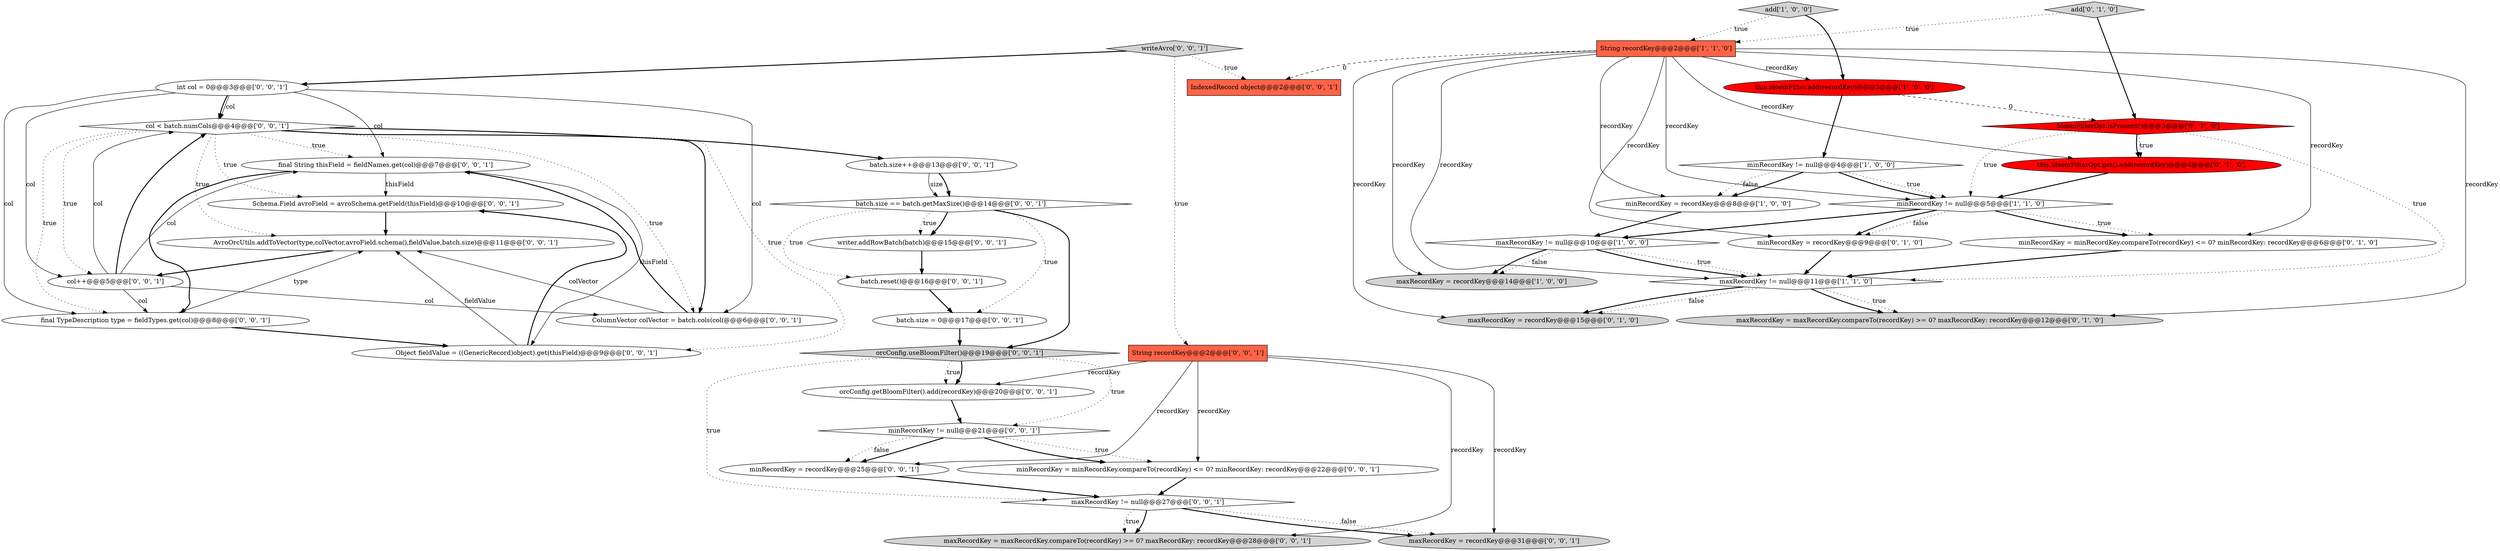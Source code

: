 digraph {
32 [style = filled, label = "minRecordKey = minRecordKey.compareTo(recordKey) <= 0? minRecordKey: recordKey@@@22@@@['0', '0', '1']", fillcolor = white, shape = ellipse image = "AAA0AAABBB3BBB"];
9 [style = filled, label = "maxRecordKey = maxRecordKey.compareTo(recordKey) >= 0? maxRecordKey: recordKey@@@12@@@['0', '1', '0']", fillcolor = lightgray, shape = ellipse image = "AAA0AAABBB2BBB"];
25 [style = filled, label = "batch.reset()@@@16@@@['0', '0', '1']", fillcolor = white, shape = ellipse image = "AAA0AAABBB3BBB"];
6 [style = filled, label = "minRecordKey != null@@@4@@@['1', '0', '0']", fillcolor = white, shape = diamond image = "AAA0AAABBB1BBB"];
27 [style = filled, label = "final String thisField = fieldNames.get(col)@@@7@@@['0', '0', '1']", fillcolor = white, shape = ellipse image = "AAA0AAABBB3BBB"];
35 [style = filled, label = "col < batch.numCols@@@4@@@['0', '0', '1']", fillcolor = white, shape = diamond image = "AAA0AAABBB3BBB"];
2 [style = filled, label = "maxRecordKey != null@@@10@@@['1', '0', '0']", fillcolor = white, shape = diamond image = "AAA0AAABBB1BBB"];
12 [style = filled, label = "minRecordKey = recordKey@@@9@@@['0', '1', '0']", fillcolor = white, shape = ellipse image = "AAA0AAABBB2BBB"];
40 [style = filled, label = "batch.size = 0@@@17@@@['0', '0', '1']", fillcolor = white, shape = ellipse image = "AAA0AAABBB3BBB"];
18 [style = filled, label = "String recordKey@@@2@@@['0', '0', '1']", fillcolor = tomato, shape = box image = "AAA0AAABBB3BBB"];
21 [style = filled, label = "orcConfig.getBloomFilter().add(recordKey)@@@20@@@['0', '0', '1']", fillcolor = white, shape = ellipse image = "AAA0AAABBB3BBB"];
28 [style = filled, label = "batch.size == batch.getMaxSize()@@@14@@@['0', '0', '1']", fillcolor = white, shape = diamond image = "AAA0AAABBB3BBB"];
7 [style = filled, label = "maxRecordKey = recordKey@@@14@@@['1', '0', '0']", fillcolor = lightgray, shape = ellipse image = "AAA0AAABBB1BBB"];
39 [style = filled, label = "Schema.Field avroField = avroSchema.getField(thisField)@@@10@@@['0', '0', '1']", fillcolor = white, shape = ellipse image = "AAA0AAABBB3BBB"];
29 [style = filled, label = "IndexedRecord object@@@2@@@['0', '0', '1']", fillcolor = tomato, shape = box image = "AAA0AAABBB3BBB"];
24 [style = filled, label = "ColumnVector colVector = batch.cols(col(@@@6@@@['0', '0', '1']", fillcolor = white, shape = ellipse image = "AAA0AAABBB3BBB"];
3 [style = filled, label = "String recordKey@@@2@@@['1', '1', '0']", fillcolor = tomato, shape = box image = "AAA0AAABBB1BBB"];
5 [style = filled, label = "minRecordKey != null@@@5@@@['1', '1', '0']", fillcolor = white, shape = diamond image = "AAA0AAABBB1BBB"];
11 [style = filled, label = "this.bloomFilterOpt.get().add(recordKey)@@@4@@@['0', '1', '0']", fillcolor = red, shape = ellipse image = "AAA1AAABBB2BBB"];
34 [style = filled, label = "int col = 0@@@3@@@['0', '0', '1']", fillcolor = white, shape = ellipse image = "AAA0AAABBB3BBB"];
15 [style = filled, label = "add['0', '1', '0']", fillcolor = lightgray, shape = diamond image = "AAA0AAABBB2BBB"];
14 [style = filled, label = "minRecordKey = minRecordKey.compareTo(recordKey) <= 0? minRecordKey: recordKey@@@6@@@['0', '1', '0']", fillcolor = white, shape = ellipse image = "AAA0AAABBB2BBB"];
4 [style = filled, label = "add['1', '0', '0']", fillcolor = lightgray, shape = diamond image = "AAA0AAABBB1BBB"];
22 [style = filled, label = "maxRecordKey = maxRecordKey.compareTo(recordKey) >= 0? maxRecordKey: recordKey@@@28@@@['0', '0', '1']", fillcolor = lightgray, shape = ellipse image = "AAA0AAABBB3BBB"];
13 [style = filled, label = "bloomFilterOpt.isPresent()@@@3@@@['0', '1', '0']", fillcolor = red, shape = diamond image = "AAA1AAABBB2BBB"];
16 [style = filled, label = "final TypeDescription type = fieldTypes.get(col)@@@8@@@['0', '0', '1']", fillcolor = white, shape = ellipse image = "AAA0AAABBB3BBB"];
26 [style = filled, label = "minRecordKey = recordKey@@@25@@@['0', '0', '1']", fillcolor = white, shape = ellipse image = "AAA0AAABBB3BBB"];
20 [style = filled, label = "maxRecordKey = recordKey@@@31@@@['0', '0', '1']", fillcolor = lightgray, shape = ellipse image = "AAA0AAABBB3BBB"];
38 [style = filled, label = "col++@@@5@@@['0', '0', '1']", fillcolor = white, shape = ellipse image = "AAA0AAABBB3BBB"];
17 [style = filled, label = "minRecordKey != null@@@21@@@['0', '0', '1']", fillcolor = white, shape = diamond image = "AAA0AAABBB3BBB"];
1 [style = filled, label = "minRecordKey = recordKey@@@8@@@['1', '0', '0']", fillcolor = white, shape = ellipse image = "AAA0AAABBB1BBB"];
37 [style = filled, label = "maxRecordKey != null@@@27@@@['0', '0', '1']", fillcolor = white, shape = diamond image = "AAA0AAABBB3BBB"];
8 [style = filled, label = "this.bloomFilter.add(recordKey)@@@3@@@['1', '0', '0']", fillcolor = red, shape = ellipse image = "AAA1AAABBB1BBB"];
30 [style = filled, label = "batch.size++@@@13@@@['0', '0', '1']", fillcolor = white, shape = ellipse image = "AAA0AAABBB3BBB"];
33 [style = filled, label = "writeAvro['0', '0', '1']", fillcolor = lightgray, shape = diamond image = "AAA0AAABBB3BBB"];
31 [style = filled, label = "writer.addRowBatch(batch)@@@15@@@['0', '0', '1']", fillcolor = white, shape = ellipse image = "AAA0AAABBB3BBB"];
19 [style = filled, label = "AvroOrcUtils.addToVector(type,colVector,avroField.schema(),fieldValue,batch.size)@@@11@@@['0', '0', '1']", fillcolor = white, shape = ellipse image = "AAA0AAABBB3BBB"];
23 [style = filled, label = "orcConfig.useBloomFilter()@@@19@@@['0', '0', '1']", fillcolor = lightgray, shape = diamond image = "AAA0AAABBB3BBB"];
10 [style = filled, label = "maxRecordKey = recordKey@@@15@@@['0', '1', '0']", fillcolor = lightgray, shape = ellipse image = "AAA0AAABBB2BBB"];
0 [style = filled, label = "maxRecordKey != null@@@11@@@['1', '1', '0']", fillcolor = white, shape = diamond image = "AAA0AAABBB1BBB"];
36 [style = filled, label = "Object fieldValue = ((GenericRecord)object).get(thisField)@@@9@@@['0', '0', '1']", fillcolor = white, shape = ellipse image = "AAA0AAABBB3BBB"];
27->39 [style = solid, label="thisField"];
39->19 [style = bold, label=""];
18->26 [style = solid, label="recordKey"];
32->37 [style = bold, label=""];
3->1 [style = solid, label="recordKey"];
28->25 [style = dotted, label="true"];
13->5 [style = dotted, label="true"];
34->24 [style = solid, label="col"];
8->6 [style = bold, label=""];
35->19 [style = dotted, label="true"];
40->23 [style = bold, label=""];
35->16 [style = dotted, label="true"];
2->7 [style = dotted, label="false"];
30->28 [style = bold, label=""];
3->14 [style = solid, label="recordKey"];
3->0 [style = solid, label="recordKey"];
27->36 [style = solid, label="thisField"];
4->8 [style = bold, label=""];
18->32 [style = solid, label="recordKey"];
23->17 [style = dotted, label="true"];
6->1 [style = dotted, label="false"];
24->27 [style = bold, label=""];
18->22 [style = solid, label="recordKey"];
25->40 [style = bold, label=""];
18->20 [style = solid, label="recordKey"];
15->13 [style = bold, label=""];
2->0 [style = dotted, label="true"];
23->21 [style = dotted, label="true"];
35->38 [style = dotted, label="true"];
27->16 [style = bold, label=""];
13->11 [style = bold, label=""];
8->13 [style = dashed, label="0"];
15->3 [style = dotted, label="true"];
38->27 [style = solid, label="col"];
13->0 [style = dotted, label="true"];
33->18 [style = dotted, label="true"];
26->37 [style = bold, label=""];
34->16 [style = solid, label="col"];
34->35 [style = bold, label=""];
38->35 [style = bold, label=""];
19->38 [style = bold, label=""];
37->20 [style = dotted, label="false"];
3->10 [style = solid, label="recordKey"];
34->35 [style = solid, label="col"];
16->36 [style = bold, label=""];
31->25 [style = bold, label=""];
5->12 [style = dotted, label="false"];
3->8 [style = solid, label="recordKey"];
28->31 [style = bold, label=""];
3->7 [style = solid, label="recordKey"];
36->19 [style = solid, label="fieldValue"];
36->39 [style = bold, label=""];
34->38 [style = solid, label="col"];
35->24 [style = bold, label=""];
6->1 [style = bold, label=""];
6->5 [style = bold, label=""];
11->5 [style = bold, label=""];
37->22 [style = bold, label=""];
2->0 [style = bold, label=""];
4->3 [style = dotted, label="true"];
28->23 [style = bold, label=""];
37->22 [style = dotted, label="true"];
33->29 [style = dotted, label="true"];
38->16 [style = solid, label="col"];
13->11 [style = dotted, label="true"];
1->2 [style = bold, label=""];
35->30 [style = bold, label=""];
0->9 [style = dotted, label="true"];
34->27 [style = solid, label="col"];
0->10 [style = dotted, label="false"];
35->39 [style = dotted, label="true"];
3->29 [style = dashed, label="0"];
5->14 [style = dotted, label="true"];
28->31 [style = dotted, label="true"];
0->9 [style = bold, label=""];
17->26 [style = bold, label=""];
3->5 [style = solid, label="recordKey"];
30->28 [style = solid, label="size"];
38->35 [style = solid, label="col"];
35->24 [style = dotted, label="true"];
3->11 [style = solid, label="recordKey"];
35->36 [style = dotted, label="true"];
37->20 [style = bold, label=""];
3->9 [style = solid, label="recordKey"];
5->14 [style = bold, label=""];
17->32 [style = bold, label=""];
17->32 [style = dotted, label="true"];
12->0 [style = bold, label=""];
38->24 [style = solid, label="col"];
23->37 [style = dotted, label="true"];
3->12 [style = solid, label="recordKey"];
5->2 [style = bold, label=""];
0->10 [style = bold, label=""];
35->27 [style = dotted, label="true"];
14->0 [style = bold, label=""];
23->21 [style = bold, label=""];
18->21 [style = solid, label="recordKey"];
5->12 [style = bold, label=""];
17->26 [style = dotted, label="false"];
24->19 [style = solid, label="colVector"];
2->7 [style = bold, label=""];
33->34 [style = bold, label=""];
21->17 [style = bold, label=""];
28->40 [style = dotted, label="true"];
6->5 [style = dotted, label="true"];
16->19 [style = solid, label="type"];
}
